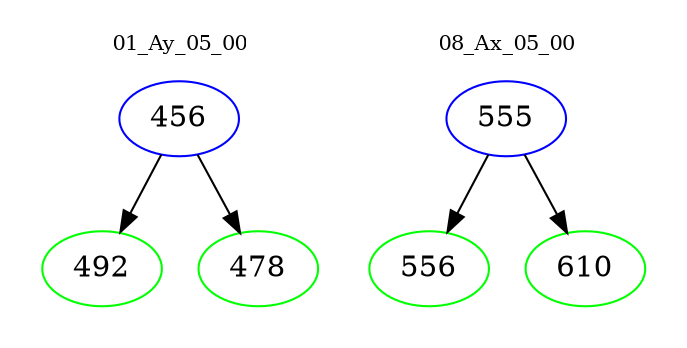 digraph{
subgraph cluster_0 {
color = white
label = "01_Ay_05_00";
fontsize=10;
T0_456 [label="456", color="blue"]
T0_456 -> T0_492 [color="black"]
T0_492 [label="492", color="green"]
T0_456 -> T0_478 [color="black"]
T0_478 [label="478", color="green"]
}
subgraph cluster_1 {
color = white
label = "08_Ax_05_00";
fontsize=10;
T1_555 [label="555", color="blue"]
T1_555 -> T1_556 [color="black"]
T1_556 [label="556", color="green"]
T1_555 -> T1_610 [color="black"]
T1_610 [label="610", color="green"]
}
}

